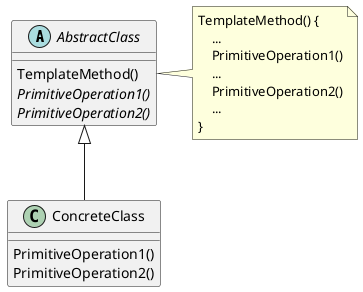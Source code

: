 @startuml
abstract class AbstractClass {
  TemplateMethod()
  {abstract} PrimitiveOperation1()
  {abstract} PrimitiveOperation2()
}
note right of AbstractClass
  TemplateMethod() {
      ...
      PrimitiveOperation1()
      ...
      PrimitiveOperation2()
      ...
  }
end note
class ConcreteClass {
  PrimitiveOperation1()
  PrimitiveOperation2()
}
AbstractClass <|-- ConcreteClass
@enduml
